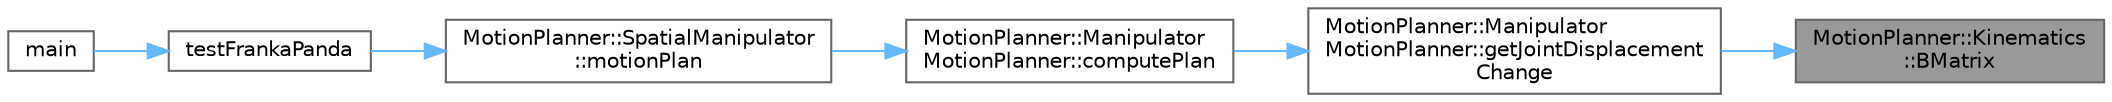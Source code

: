 digraph "MotionPlanner::Kinematics::BMatrix"
{
 // LATEX_PDF_SIZE
  bgcolor="transparent";
  edge [fontname=Helvetica,fontsize=10,labelfontname=Helvetica,labelfontsize=10];
  node [fontname=Helvetica,fontsize=10,shape=box,height=0.2,width=0.4];
  rankdir="RL";
  Node1 [label="MotionPlanner::Kinematics\l::BMatrix",height=0.2,width=0.4,color="gray40", fillcolor="grey60", style="filled", fontcolor="black",tooltip=" "];
  Node1 -> Node2 [dir="back",color="steelblue1",style="solid"];
  Node2 [label="MotionPlanner::Manipulator\lMotionPlanner::getJointDisplacement\lChange",height=0.2,width=0.4,color="grey40", fillcolor="white", style="filled",URL="$class_motion_planner_1_1_manipulator_motion_planner.html#a3f8aac288befc3ebfb244690cc177506",tooltip=" "];
  Node2 -> Node3 [dir="back",color="steelblue1",style="solid"];
  Node3 [label="MotionPlanner::Manipulator\lMotionPlanner::computePlan",height=0.2,width=0.4,color="grey40", fillcolor="white", style="filled",URL="$class_motion_planner_1_1_manipulator_motion_planner.html#a9b7171efe0c7bdf5b82c4e99da2cd93a",tooltip=" "];
  Node3 -> Node4 [dir="back",color="steelblue1",style="solid"];
  Node4 [label="MotionPlanner::SpatialManipulator\l::motionPlan",height=0.2,width=0.4,color="grey40", fillcolor="white", style="filled",URL="$class_motion_planner_1_1_spatial_manipulator.html#a957b98e821483a5308bc593eb68a194c",tooltip=" "];
  Node4 -> Node5 [dir="back",color="steelblue1",style="solid"];
  Node5 [label="testFrankaPanda",height=0.2,width=0.4,color="grey40", fillcolor="white", style="filled",URL="$main_8cpp.html#a6cbcdf8cc0f6c0e1374ac9a559f6114f",tooltip=" "];
  Node5 -> Node6 [dir="back",color="steelblue1",style="solid"];
  Node6 [label="main",height=0.2,width=0.4,color="grey40", fillcolor="white", style="filled",URL="$main_8cpp.html#ae66f6b31b5ad750f1fe042a706a4e3d4",tooltip=" "];
}
